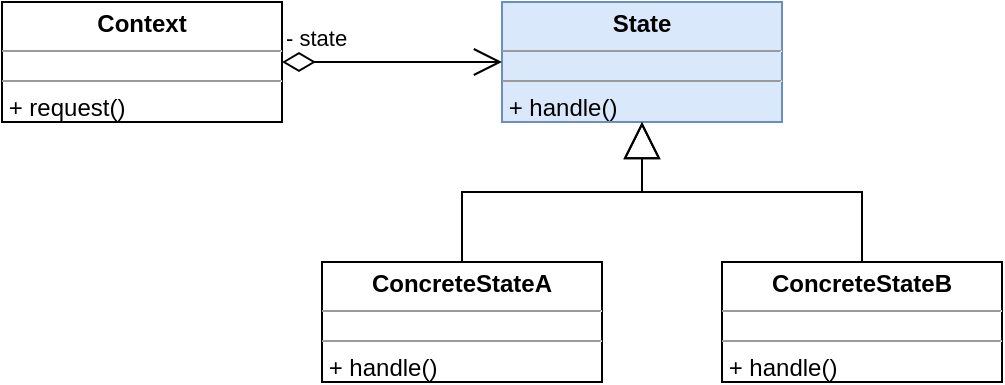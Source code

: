 <mxfile version="21.7.4" type="github">
  <diagram name="第 1 页" id="8bvyYZF0Uhblnk87F7oZ">
    <mxGraphModel dx="860" dy="590" grid="1" gridSize="10" guides="1" tooltips="1" connect="1" arrows="1" fold="1" page="1" pageScale="1" pageWidth="827" pageHeight="1169" math="0" shadow="0">
      <root>
        <mxCell id="0" />
        <mxCell id="1" parent="0" />
        <mxCell id="kuOjLVglNp4Cl7lT2h03-5" value="&lt;p style=&quot;margin:0px;margin-top:4px;text-align:center;&quot;&gt;&lt;b&gt;Context&lt;/b&gt;&lt;/p&gt;&lt;hr size=&quot;1&quot;&gt;&lt;div style=&quot;height:2px;&quot;&gt;&lt;/div&gt;&lt;hr size=&quot;1&quot;&gt;&lt;div style=&quot;height:2px;&quot;&gt;&amp;nbsp;+ request()&lt;/div&gt;" style="verticalAlign=top;align=left;overflow=fill;fontSize=12;fontFamily=Helvetica;html=1;whiteSpace=wrap;" vertex="1" parent="1">
          <mxGeometry x="160" y="280" width="140" height="60" as="geometry" />
        </mxCell>
        <mxCell id="kuOjLVglNp4Cl7lT2h03-6" value="&lt;p style=&quot;margin:0px;margin-top:4px;text-align:center;&quot;&gt;&lt;b&gt;State&lt;/b&gt;&lt;/p&gt;&lt;hr size=&quot;1&quot;&gt;&lt;div style=&quot;height:2px;&quot;&gt;&lt;/div&gt;&lt;hr size=&quot;1&quot;&gt;&lt;div style=&quot;height:2px;&quot;&gt;&amp;nbsp;+ handle()&lt;/div&gt;" style="verticalAlign=top;align=left;overflow=fill;fontSize=12;fontFamily=Helvetica;html=1;whiteSpace=wrap;fillColor=#dae8fc;strokeColor=#6c8ebf;" vertex="1" parent="1">
          <mxGeometry x="410" y="280" width="140" height="60" as="geometry" />
        </mxCell>
        <mxCell id="kuOjLVglNp4Cl7lT2h03-7" value="&lt;p style=&quot;margin:0px;margin-top:4px;text-align:center;&quot;&gt;&lt;b&gt;ConcreteStateB&lt;/b&gt;&lt;/p&gt;&lt;hr size=&quot;1&quot;&gt;&lt;div style=&quot;height:2px;&quot;&gt;&lt;/div&gt;&lt;hr size=&quot;1&quot;&gt;&lt;div style=&quot;height:2px;&quot;&gt;&amp;nbsp;+ handle()&lt;/div&gt;" style="verticalAlign=top;align=left;overflow=fill;fontSize=12;fontFamily=Helvetica;html=1;whiteSpace=wrap;" vertex="1" parent="1">
          <mxGeometry x="520" y="410" width="140" height="60" as="geometry" />
        </mxCell>
        <mxCell id="kuOjLVglNp4Cl7lT2h03-8" value="&lt;p style=&quot;margin:0px;margin-top:4px;text-align:center;&quot;&gt;&lt;b&gt;ConcreteStateA&lt;/b&gt;&lt;/p&gt;&lt;hr size=&quot;1&quot;&gt;&lt;div style=&quot;height:2px;&quot;&gt;&lt;/div&gt;&lt;hr size=&quot;1&quot;&gt;&lt;div style=&quot;height:2px;&quot;&gt;&amp;nbsp;+ handle()&lt;/div&gt;" style="verticalAlign=top;align=left;overflow=fill;fontSize=12;fontFamily=Helvetica;html=1;whiteSpace=wrap;" vertex="1" parent="1">
          <mxGeometry x="320" y="410" width="140" height="60" as="geometry" />
        </mxCell>
        <mxCell id="kuOjLVglNp4Cl7lT2h03-9" value="" style="endArrow=block;endSize=16;endFill=0;html=1;rounded=0;entryX=0.5;entryY=1;entryDx=0;entryDy=0;exitX=0.5;exitY=0;exitDx=0;exitDy=0;edgeStyle=orthogonalEdgeStyle;" edge="1" parent="1" source="kuOjLVglNp4Cl7lT2h03-8" target="kuOjLVglNp4Cl7lT2h03-6">
          <mxGeometry width="160" relative="1" as="geometry">
            <mxPoint x="120" y="520" as="sourcePoint" />
            <mxPoint x="280" y="520" as="targetPoint" />
          </mxGeometry>
        </mxCell>
        <mxCell id="kuOjLVglNp4Cl7lT2h03-10" value="" style="endArrow=block;endSize=16;endFill=0;html=1;rounded=0;exitX=0.5;exitY=0;exitDx=0;exitDy=0;entryX=0.5;entryY=1;entryDx=0;entryDy=0;edgeStyle=orthogonalEdgeStyle;" edge="1" parent="1" source="kuOjLVglNp4Cl7lT2h03-7" target="kuOjLVglNp4Cl7lT2h03-6">
          <mxGeometry width="160" relative="1" as="geometry">
            <mxPoint x="170" y="530" as="sourcePoint" />
            <mxPoint x="330" y="530" as="targetPoint" />
          </mxGeometry>
        </mxCell>
        <mxCell id="kuOjLVglNp4Cl7lT2h03-11" value="- state" style="endArrow=open;html=1;endSize=12;startArrow=diamondThin;startSize=14;startFill=0;edgeStyle=orthogonalEdgeStyle;align=left;verticalAlign=bottom;rounded=0;exitX=1;exitY=0.5;exitDx=0;exitDy=0;entryX=0;entryY=0.5;entryDx=0;entryDy=0;" edge="1" parent="1" source="kuOjLVglNp4Cl7lT2h03-5" target="kuOjLVglNp4Cl7lT2h03-6">
          <mxGeometry x="-1" y="3" relative="1" as="geometry">
            <mxPoint x="230" y="200" as="sourcePoint" />
            <mxPoint x="390" y="200" as="targetPoint" />
          </mxGeometry>
        </mxCell>
      </root>
    </mxGraphModel>
  </diagram>
</mxfile>
